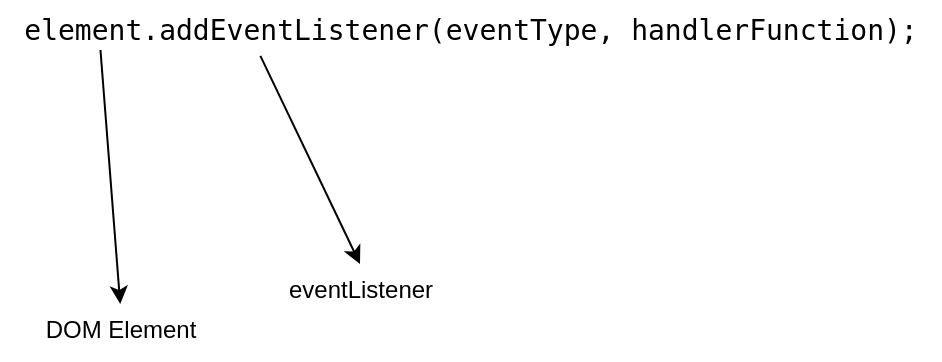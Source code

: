 <mxfile>
    <diagram id="kaAERCk2GGCduT-JaKGf" name="Page-1">
        <mxGraphModel dx="601" dy="415" grid="1" gridSize="10" guides="1" tooltips="1" connect="1" arrows="1" fold="1" page="1" pageScale="1" pageWidth="850" pageHeight="1100" math="0" shadow="0">
            <root>
                <mxCell id="0"/>
                <mxCell id="1" parent="0"/>
                <mxCell id="3" style="edgeStyle=none;html=1;" edge="1" parent="1">
                    <mxGeometry relative="1" as="geometry">
                        <mxPoint x="60.118" y="240" as="targetPoint"/>
                        <mxPoint x="50" y="110" as="sourcePoint"/>
                    </mxGeometry>
                </mxCell>
                <mxCell id="4" value="DOM Element" style="text;html=1;align=center;verticalAlign=middle;resizable=0;points=[];autosize=1;strokeColor=none;fillColor=none;" vertex="1" parent="1">
                    <mxGeometry x="10" y="238" width="100" height="30" as="geometry"/>
                </mxCell>
                <mxCell id="6" value="&lt;div style=&quot;font-family: &amp;quot;Droid Sans Mono&amp;quot;, &amp;quot;monospace&amp;quot;, monospace; font-size: 14px; line-height: 19px; white-space-collapse: preserve;&quot;&gt;&lt;span style=&quot;&quot;&gt;element.addEventListener(eventType, handlerFunction);&lt;/span&gt;&lt;/div&gt;" style="text;html=1;align=center;verticalAlign=middle;resizable=0;points=[];autosize=1;strokeColor=none;fillColor=none;fontColor=default;labelBackgroundColor=default;" vertex="1" parent="1">
                    <mxGeometry y="88" width="470" height="30" as="geometry"/>
                </mxCell>
                <mxCell id="7" value="" style="edgeStyle=none;orthogonalLoop=1;jettySize=auto;html=1;exitX=0.277;exitY=0.931;exitDx=0;exitDy=0;exitPerimeter=0;" edge="1" parent="1" source="6">
                    <mxGeometry width="100" relative="1" as="geometry">
                        <mxPoint x="90" y="130" as="sourcePoint"/>
                        <mxPoint x="180" y="220" as="targetPoint"/>
                        <Array as="points"/>
                    </mxGeometry>
                </mxCell>
                <mxCell id="8" value="eventListener" style="text;html=1;align=center;verticalAlign=middle;resizable=0;points=[];autosize=1;strokeColor=none;fillColor=none;" vertex="1" parent="1">
                    <mxGeometry x="130" y="218" width="100" height="30" as="geometry"/>
                </mxCell>
            </root>
        </mxGraphModel>
    </diagram>
</mxfile>